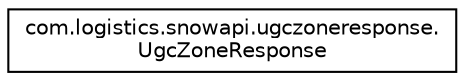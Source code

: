 digraph "Graphical Class Hierarchy"
{
 // LATEX_PDF_SIZE
  edge [fontname="Helvetica",fontsize="10",labelfontname="Helvetica",labelfontsize="10"];
  node [fontname="Helvetica",fontsize="10",shape=record];
  rankdir="LR";
  Node0 [label="com.logistics.snowapi.ugczoneresponse.\lUgcZoneResponse",height=0.2,width=0.4,color="black", fillcolor="white", style="filled",URL="$classcom_1_1logistics_1_1snowapi_1_1ugczoneresponse_1_1UgcZoneResponse.html",tooltip=" "];
}
